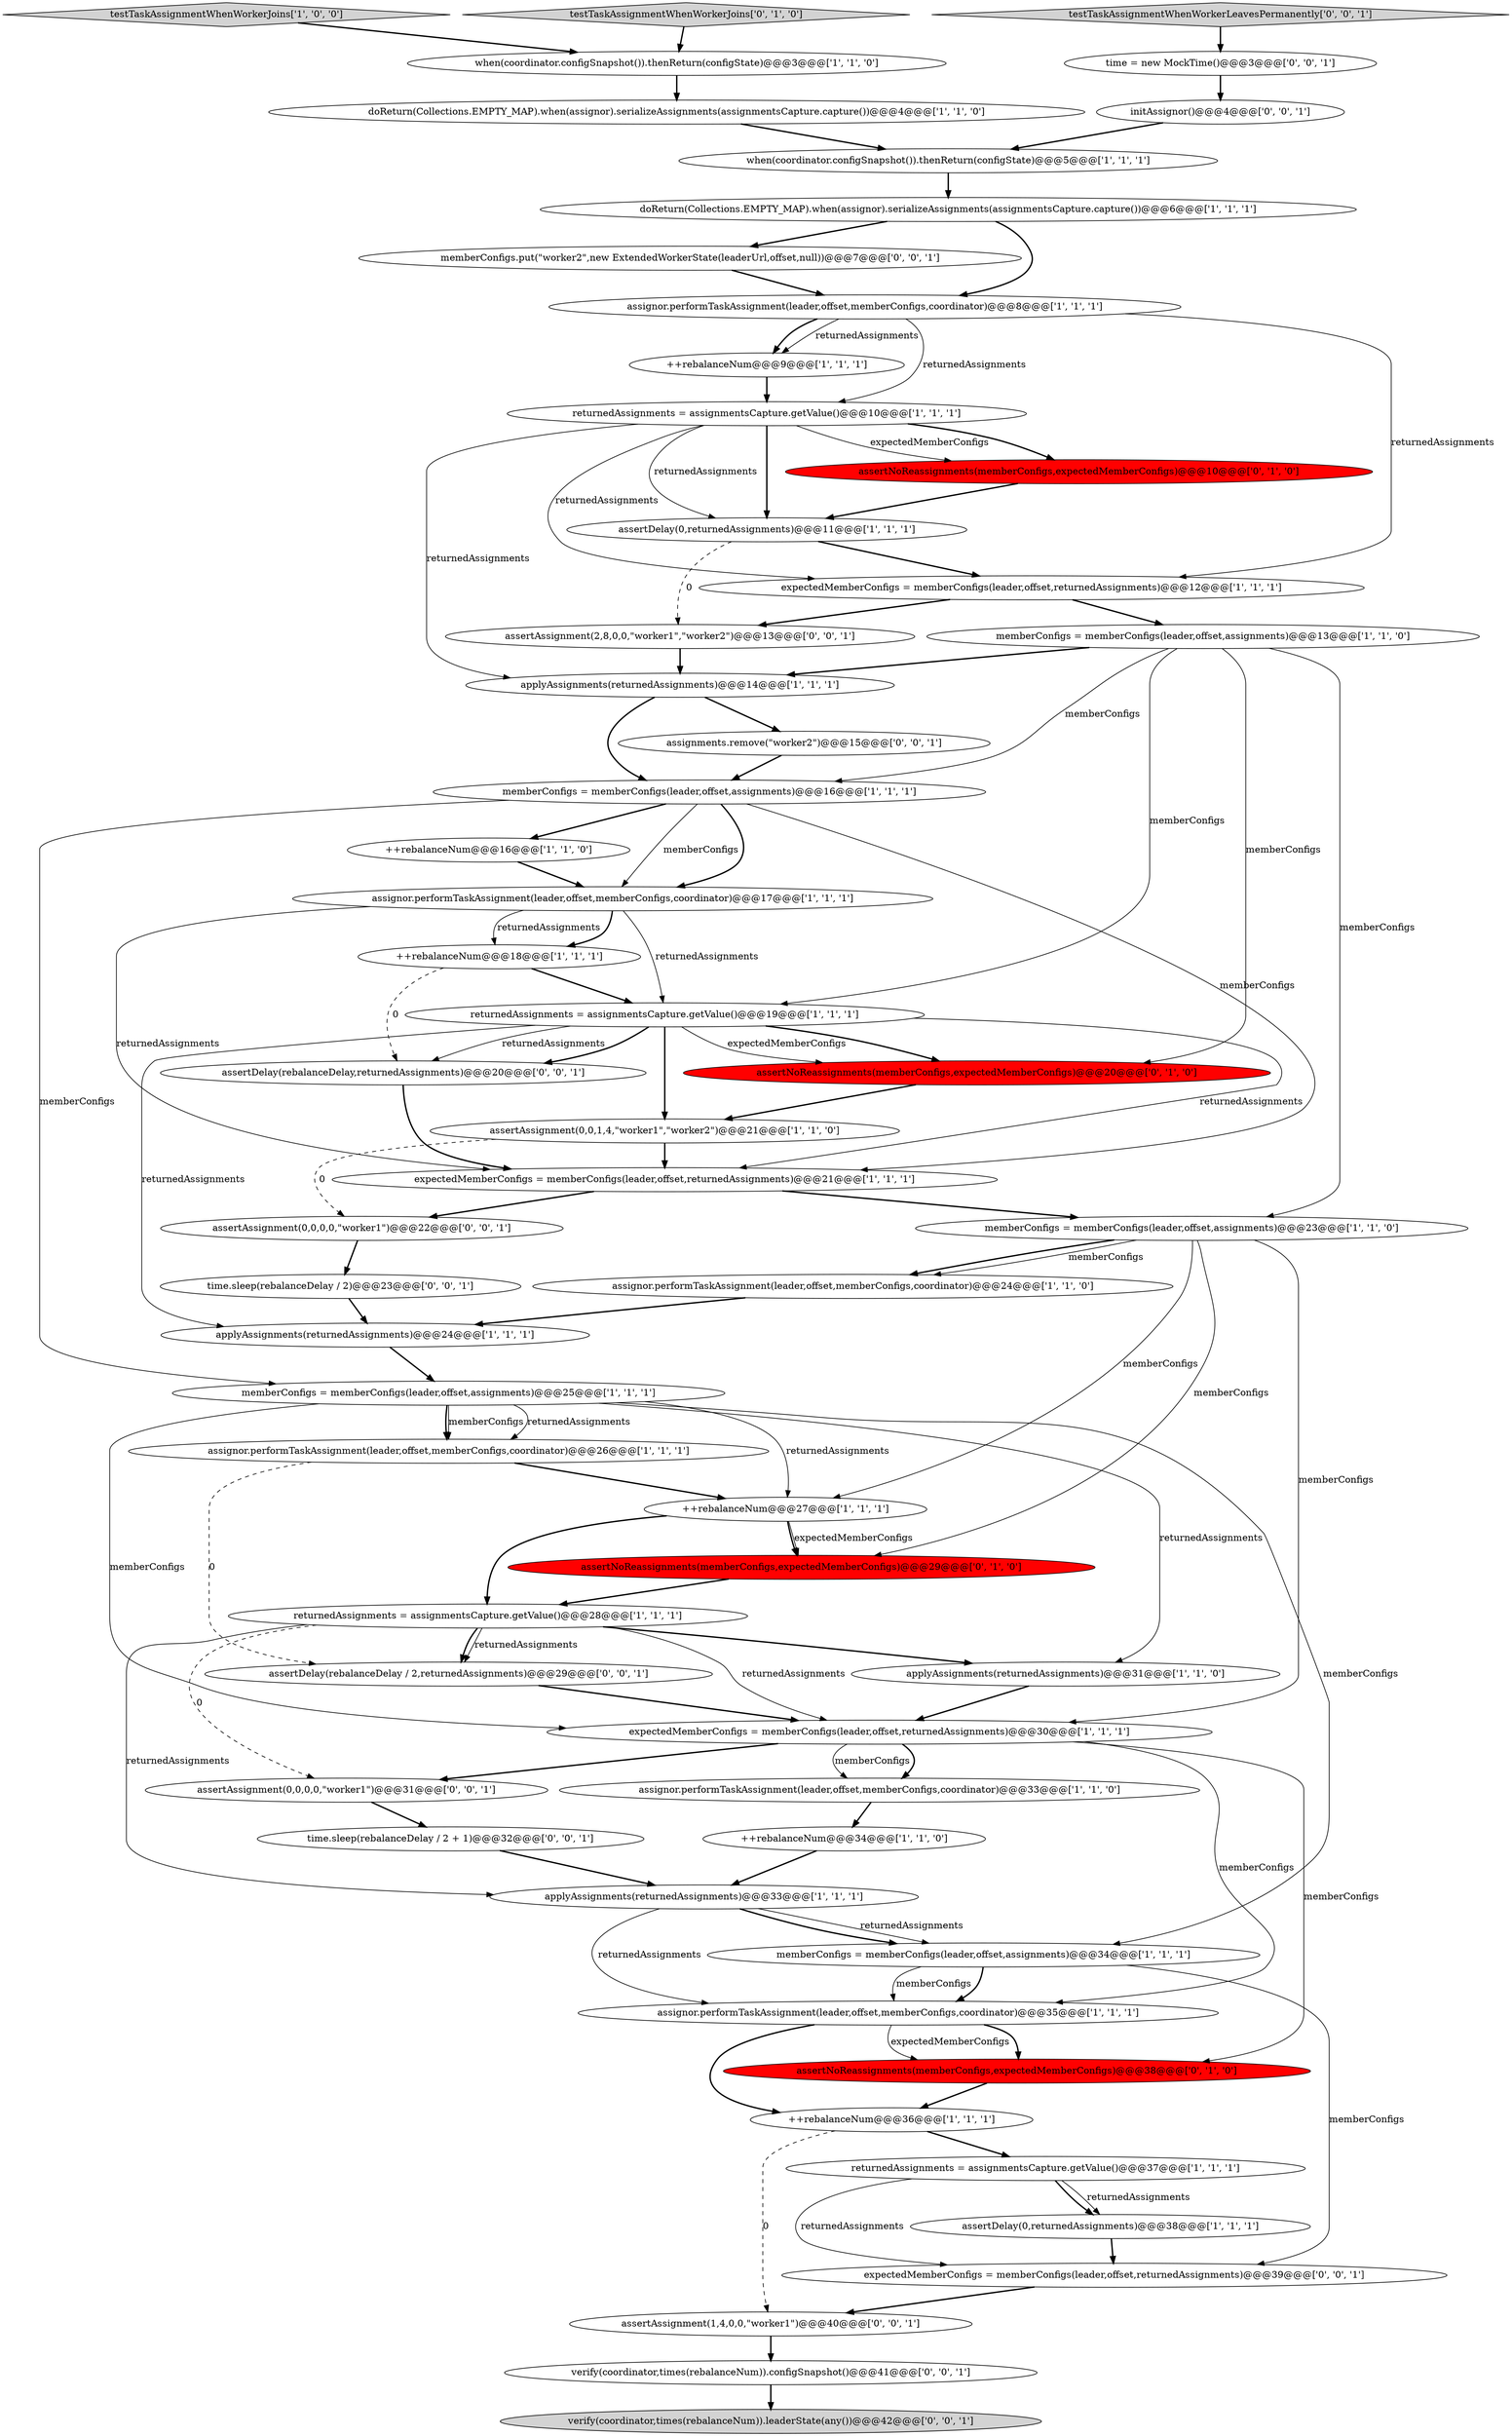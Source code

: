 digraph {
8 [style = filled, label = "assignor.performTaskAssignment(leader,offset,memberConfigs,coordinator)@@@24@@@['1', '1', '0']", fillcolor = white, shape = ellipse image = "AAA0AAABBB1BBB"];
40 [style = filled, label = "assertNoReassignments(memberConfigs,expectedMemberConfigs)@@@38@@@['0', '1', '0']", fillcolor = red, shape = ellipse image = "AAA1AAABBB2BBB"];
56 [style = filled, label = "verify(coordinator,times(rebalanceNum)).leaderState(any())@@@42@@@['0', '0', '1']", fillcolor = lightgray, shape = ellipse image = "AAA0AAABBB3BBB"];
4 [style = filled, label = "memberConfigs = memberConfigs(leader,offset,assignments)@@@34@@@['1', '1', '1']", fillcolor = white, shape = ellipse image = "AAA0AAABBB1BBB"];
35 [style = filled, label = "expectedMemberConfigs = memberConfigs(leader,offset,returnedAssignments)@@@21@@@['1', '1', '1']", fillcolor = white, shape = ellipse image = "AAA0AAABBB1BBB"];
49 [style = filled, label = "testTaskAssignmentWhenWorkerLeavesPermanently['0', '0', '1']", fillcolor = lightgray, shape = diamond image = "AAA0AAABBB3BBB"];
51 [style = filled, label = "expectedMemberConfigs = memberConfigs(leader,offset,returnedAssignments)@@@39@@@['0', '0', '1']", fillcolor = white, shape = ellipse image = "AAA0AAABBB3BBB"];
29 [style = filled, label = "assertAssignment(0,0,1,4,\"worker1\",\"worker2\")@@@21@@@['1', '1', '0']", fillcolor = white, shape = ellipse image = "AAA0AAABBB1BBB"];
5 [style = filled, label = "applyAssignments(returnedAssignments)@@@24@@@['1', '1', '1']", fillcolor = white, shape = ellipse image = "AAA0AAABBB1BBB"];
1 [style = filled, label = "memberConfigs = memberConfigs(leader,offset,assignments)@@@16@@@['1', '1', '1']", fillcolor = white, shape = ellipse image = "AAA0AAABBB1BBB"];
13 [style = filled, label = "++rebalanceNum@@@16@@@['1', '1', '0']", fillcolor = white, shape = ellipse image = "AAA0AAABBB1BBB"];
11 [style = filled, label = "doReturn(Collections.EMPTY_MAP).when(assignor).serializeAssignments(assignmentsCapture.capture())@@@4@@@['1', '1', '0']", fillcolor = white, shape = ellipse image = "AAA0AAABBB1BBB"];
50 [style = filled, label = "assertAssignment(1,4,0,0,\"worker1\")@@@40@@@['0', '0', '1']", fillcolor = white, shape = ellipse image = "AAA0AAABBB3BBB"];
10 [style = filled, label = "assertDelay(0,returnedAssignments)@@@38@@@['1', '1', '1']", fillcolor = white, shape = ellipse image = "AAA0AAABBB1BBB"];
21 [style = filled, label = "assignor.performTaskAssignment(leader,offset,memberConfigs,coordinator)@@@26@@@['1', '1', '1']", fillcolor = white, shape = ellipse image = "AAA0AAABBB1BBB"];
16 [style = filled, label = "memberConfigs = memberConfigs(leader,offset,assignments)@@@23@@@['1', '1', '0']", fillcolor = white, shape = ellipse image = "AAA0AAABBB1BBB"];
44 [style = filled, label = "assertAssignment(2,8,0,0,\"worker1\",\"worker2\")@@@13@@@['0', '0', '1']", fillcolor = white, shape = ellipse image = "AAA0AAABBB3BBB"];
55 [style = filled, label = "assertDelay(rebalanceDelay / 2,returnedAssignments)@@@29@@@['0', '0', '1']", fillcolor = white, shape = ellipse image = "AAA0AAABBB3BBB"];
15 [style = filled, label = "assignor.performTaskAssignment(leader,offset,memberConfigs,coordinator)@@@33@@@['1', '1', '0']", fillcolor = white, shape = ellipse image = "AAA0AAABBB1BBB"];
46 [style = filled, label = "memberConfigs.put(\"worker2\",new ExtendedWorkerState(leaderUrl,offset,null))@@@7@@@['0', '0', '1']", fillcolor = white, shape = ellipse image = "AAA0AAABBB3BBB"];
9 [style = filled, label = "doReturn(Collections.EMPTY_MAP).when(assignor).serializeAssignments(assignmentsCapture.capture())@@@6@@@['1', '1', '1']", fillcolor = white, shape = ellipse image = "AAA0AAABBB1BBB"];
31 [style = filled, label = "returnedAssignments = assignmentsCapture.getValue()@@@19@@@['1', '1', '1']", fillcolor = white, shape = ellipse image = "AAA0AAABBB1BBB"];
37 [style = filled, label = "testTaskAssignmentWhenWorkerJoins['0', '1', '0']", fillcolor = lightgray, shape = diamond image = "AAA0AAABBB2BBB"];
32 [style = filled, label = "when(coordinator.configSnapshot()).thenReturn(configState)@@@3@@@['1', '1', '0']", fillcolor = white, shape = ellipse image = "AAA0AAABBB1BBB"];
34 [style = filled, label = "testTaskAssignmentWhenWorkerJoins['1', '0', '0']", fillcolor = lightgray, shape = diamond image = "AAA0AAABBB1BBB"];
41 [style = filled, label = "time.sleep(rebalanceDelay / 2 + 1)@@@32@@@['0', '0', '1']", fillcolor = white, shape = ellipse image = "AAA0AAABBB3BBB"];
43 [style = filled, label = "time = new MockTime()@@@3@@@['0', '0', '1']", fillcolor = white, shape = ellipse image = "AAA0AAABBB3BBB"];
33 [style = filled, label = "applyAssignments(returnedAssignments)@@@14@@@['1', '1', '1']", fillcolor = white, shape = ellipse image = "AAA0AAABBB1BBB"];
38 [style = filled, label = "assertNoReassignments(memberConfigs,expectedMemberConfigs)@@@20@@@['0', '1', '0']", fillcolor = red, shape = ellipse image = "AAA1AAABBB2BBB"];
3 [style = filled, label = "memberConfigs = memberConfigs(leader,offset,assignments)@@@25@@@['1', '1', '1']", fillcolor = white, shape = ellipse image = "AAA0AAABBB1BBB"];
45 [style = filled, label = "assertAssignment(0,0,0,0,\"worker1\")@@@22@@@['0', '0', '1']", fillcolor = white, shape = ellipse image = "AAA0AAABBB3BBB"];
26 [style = filled, label = "when(coordinator.configSnapshot()).thenReturn(configState)@@@5@@@['1', '1', '1']", fillcolor = white, shape = ellipse image = "AAA0AAABBB1BBB"];
12 [style = filled, label = "++rebalanceNum@@@36@@@['1', '1', '1']", fillcolor = white, shape = ellipse image = "AAA0AAABBB1BBB"];
23 [style = filled, label = "applyAssignments(returnedAssignments)@@@33@@@['1', '1', '1']", fillcolor = white, shape = ellipse image = "AAA0AAABBB1BBB"];
24 [style = filled, label = "assignor.performTaskAssignment(leader,offset,memberConfigs,coordinator)@@@17@@@['1', '1', '1']", fillcolor = white, shape = ellipse image = "AAA0AAABBB1BBB"];
30 [style = filled, label = "expectedMemberConfigs = memberConfigs(leader,offset,returnedAssignments)@@@30@@@['1', '1', '1']", fillcolor = white, shape = ellipse image = "AAA0AAABBB1BBB"];
42 [style = filled, label = "verify(coordinator,times(rebalanceNum)).configSnapshot()@@@41@@@['0', '0', '1']", fillcolor = white, shape = ellipse image = "AAA0AAABBB3BBB"];
2 [style = filled, label = "returnedAssignments = assignmentsCapture.getValue()@@@37@@@['1', '1', '1']", fillcolor = white, shape = ellipse image = "AAA0AAABBB1BBB"];
14 [style = filled, label = "memberConfigs = memberConfigs(leader,offset,assignments)@@@13@@@['1', '1', '0']", fillcolor = white, shape = ellipse image = "AAA0AAABBB1BBB"];
52 [style = filled, label = "assertDelay(rebalanceDelay,returnedAssignments)@@@20@@@['0', '0', '1']", fillcolor = white, shape = ellipse image = "AAA0AAABBB3BBB"];
54 [style = filled, label = "assignments.remove(\"worker2\")@@@15@@@['0', '0', '1']", fillcolor = white, shape = ellipse image = "AAA0AAABBB3BBB"];
25 [style = filled, label = "++rebalanceNum@@@34@@@['1', '1', '0']", fillcolor = white, shape = ellipse image = "AAA0AAABBB1BBB"];
39 [style = filled, label = "assertNoReassignments(memberConfigs,expectedMemberConfigs)@@@29@@@['0', '1', '0']", fillcolor = red, shape = ellipse image = "AAA1AAABBB2BBB"];
6 [style = filled, label = "returnedAssignments = assignmentsCapture.getValue()@@@10@@@['1', '1', '1']", fillcolor = white, shape = ellipse image = "AAA0AAABBB1BBB"];
27 [style = filled, label = "++rebalanceNum@@@27@@@['1', '1', '1']", fillcolor = white, shape = ellipse image = "AAA0AAABBB1BBB"];
28 [style = filled, label = "++rebalanceNum@@@9@@@['1', '1', '1']", fillcolor = white, shape = ellipse image = "AAA0AAABBB1BBB"];
18 [style = filled, label = "assertDelay(0,returnedAssignments)@@@11@@@['1', '1', '1']", fillcolor = white, shape = ellipse image = "AAA0AAABBB1BBB"];
20 [style = filled, label = "applyAssignments(returnedAssignments)@@@31@@@['1', '1', '0']", fillcolor = white, shape = ellipse image = "AAA0AAABBB1BBB"];
53 [style = filled, label = "assertAssignment(0,0,0,0,\"worker1\")@@@31@@@['0', '0', '1']", fillcolor = white, shape = ellipse image = "AAA0AAABBB3BBB"];
17 [style = filled, label = "assignor.performTaskAssignment(leader,offset,memberConfigs,coordinator)@@@35@@@['1', '1', '1']", fillcolor = white, shape = ellipse image = "AAA0AAABBB1BBB"];
36 [style = filled, label = "assertNoReassignments(memberConfigs,expectedMemberConfigs)@@@10@@@['0', '1', '0']", fillcolor = red, shape = ellipse image = "AAA1AAABBB2BBB"];
0 [style = filled, label = "expectedMemberConfigs = memberConfigs(leader,offset,returnedAssignments)@@@12@@@['1', '1', '1']", fillcolor = white, shape = ellipse image = "AAA0AAABBB1BBB"];
47 [style = filled, label = "initAssignor()@@@4@@@['0', '0', '1']", fillcolor = white, shape = ellipse image = "AAA0AAABBB3BBB"];
7 [style = filled, label = "assignor.performTaskAssignment(leader,offset,memberConfigs,coordinator)@@@8@@@['1', '1', '1']", fillcolor = white, shape = ellipse image = "AAA0AAABBB1BBB"];
19 [style = filled, label = "++rebalanceNum@@@18@@@['1', '1', '1']", fillcolor = white, shape = ellipse image = "AAA0AAABBB1BBB"];
22 [style = filled, label = "returnedAssignments = assignmentsCapture.getValue()@@@28@@@['1', '1', '1']", fillcolor = white, shape = ellipse image = "AAA0AAABBB1BBB"];
48 [style = filled, label = "time.sleep(rebalanceDelay / 2)@@@23@@@['0', '0', '1']", fillcolor = white, shape = ellipse image = "AAA0AAABBB3BBB"];
5->3 [style = bold, label=""];
6->18 [style = solid, label="returnedAssignments"];
28->6 [style = bold, label=""];
27->39 [style = solid, label="expectedMemberConfigs"];
15->25 [style = bold, label=""];
26->9 [style = bold, label=""];
9->7 [style = bold, label=""];
45->48 [style = bold, label=""];
1->13 [style = bold, label=""];
16->30 [style = solid, label="memberConfigs"];
22->53 [style = dashed, label="0"];
12->2 [style = bold, label=""];
0->14 [style = bold, label=""];
7->6 [style = solid, label="returnedAssignments"];
51->50 [style = bold, label=""];
14->1 [style = solid, label="memberConfigs"];
47->26 [style = bold, label=""];
36->18 [style = bold, label=""];
46->7 [style = bold, label=""];
53->41 [style = bold, label=""];
14->31 [style = solid, label="memberConfigs"];
37->32 [style = bold, label=""];
35->45 [style = bold, label=""];
23->17 [style = solid, label="returnedAssignments"];
1->35 [style = solid, label="memberConfigs"];
34->32 [style = bold, label=""];
6->33 [style = solid, label="returnedAssignments"];
6->36 [style = solid, label="expectedMemberConfigs"];
32->11 [style = bold, label=""];
18->0 [style = bold, label=""];
22->23 [style = solid, label="returnedAssignments"];
52->35 [style = bold, label=""];
1->24 [style = solid, label="memberConfigs"];
24->19 [style = bold, label=""];
10->51 [style = bold, label=""];
3->21 [style = solid, label="memberConfigs"];
2->51 [style = solid, label="returnedAssignments"];
19->52 [style = dashed, label="0"];
31->29 [style = bold, label=""];
27->22 [style = bold, label=""];
14->38 [style = solid, label="memberConfigs"];
31->52 [style = solid, label="returnedAssignments"];
29->45 [style = dashed, label="0"];
39->22 [style = bold, label=""];
23->4 [style = solid, label="returnedAssignments"];
43->47 [style = bold, label=""];
22->20 [style = bold, label=""];
42->56 [style = bold, label=""];
3->20 [style = solid, label="returnedAssignments"];
0->44 [style = bold, label=""];
48->5 [style = bold, label=""];
29->35 [style = bold, label=""];
30->17 [style = solid, label="memberConfigs"];
30->15 [style = bold, label=""];
11->26 [style = bold, label=""];
13->24 [style = bold, label=""];
4->17 [style = bold, label=""];
16->8 [style = bold, label=""];
22->55 [style = solid, label="returnedAssignments"];
21->27 [style = bold, label=""];
31->52 [style = bold, label=""];
6->18 [style = bold, label=""];
22->55 [style = bold, label=""];
3->27 [style = solid, label="returnedAssignments"];
9->46 [style = bold, label=""];
44->33 [style = bold, label=""];
17->40 [style = bold, label=""];
4->17 [style = solid, label="memberConfigs"];
16->27 [style = solid, label="memberConfigs"];
31->38 [style = bold, label=""];
30->53 [style = bold, label=""];
3->21 [style = solid, label="returnedAssignments"];
2->10 [style = bold, label=""];
6->0 [style = solid, label="returnedAssignments"];
31->5 [style = solid, label="returnedAssignments"];
40->12 [style = bold, label=""];
18->44 [style = dashed, label="0"];
27->39 [style = bold, label=""];
17->12 [style = bold, label=""];
55->30 [style = bold, label=""];
16->8 [style = solid, label="memberConfigs"];
7->28 [style = bold, label=""];
50->42 [style = bold, label=""];
22->30 [style = solid, label="returnedAssignments"];
3->21 [style = bold, label=""];
24->31 [style = solid, label="returnedAssignments"];
3->30 [style = solid, label="memberConfigs"];
1->3 [style = solid, label="memberConfigs"];
30->15 [style = solid, label="memberConfigs"];
35->16 [style = bold, label=""];
19->31 [style = bold, label=""];
25->23 [style = bold, label=""];
2->10 [style = solid, label="returnedAssignments"];
17->40 [style = solid, label="expectedMemberConfigs"];
14->16 [style = solid, label="memberConfigs"];
38->29 [style = bold, label=""];
24->19 [style = solid, label="returnedAssignments"];
4->51 [style = solid, label="memberConfigs"];
21->55 [style = dashed, label="0"];
23->4 [style = bold, label=""];
24->35 [style = solid, label="returnedAssignments"];
33->1 [style = bold, label=""];
31->35 [style = solid, label="returnedAssignments"];
6->36 [style = bold, label=""];
49->43 [style = bold, label=""];
16->39 [style = solid, label="memberConfigs"];
14->33 [style = bold, label=""];
7->0 [style = solid, label="returnedAssignments"];
30->40 [style = solid, label="memberConfigs"];
7->28 [style = solid, label="returnedAssignments"];
8->5 [style = bold, label=""];
1->24 [style = bold, label=""];
31->38 [style = solid, label="expectedMemberConfigs"];
3->4 [style = solid, label="memberConfigs"];
20->30 [style = bold, label=""];
12->50 [style = dashed, label="0"];
33->54 [style = bold, label=""];
41->23 [style = bold, label=""];
54->1 [style = bold, label=""];
}

